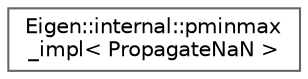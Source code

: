 digraph "Graphical Class Hierarchy"
{
 // LATEX_PDF_SIZE
  bgcolor="transparent";
  edge [fontname=Helvetica,fontsize=10,labelfontname=Helvetica,labelfontsize=10];
  node [fontname=Helvetica,fontsize=10,shape=box,height=0.2,width=0.4];
  rankdir="LR";
  Node0 [id="Node000000",label="Eigen::internal::pminmax\l_impl\< PropagateNaN \>",height=0.2,width=0.4,color="grey40", fillcolor="white", style="filled",URL="$structEigen_1_1internal_1_1pminmax__impl_3_01PropagateNaN_01_4.html",tooltip=" "];
}
